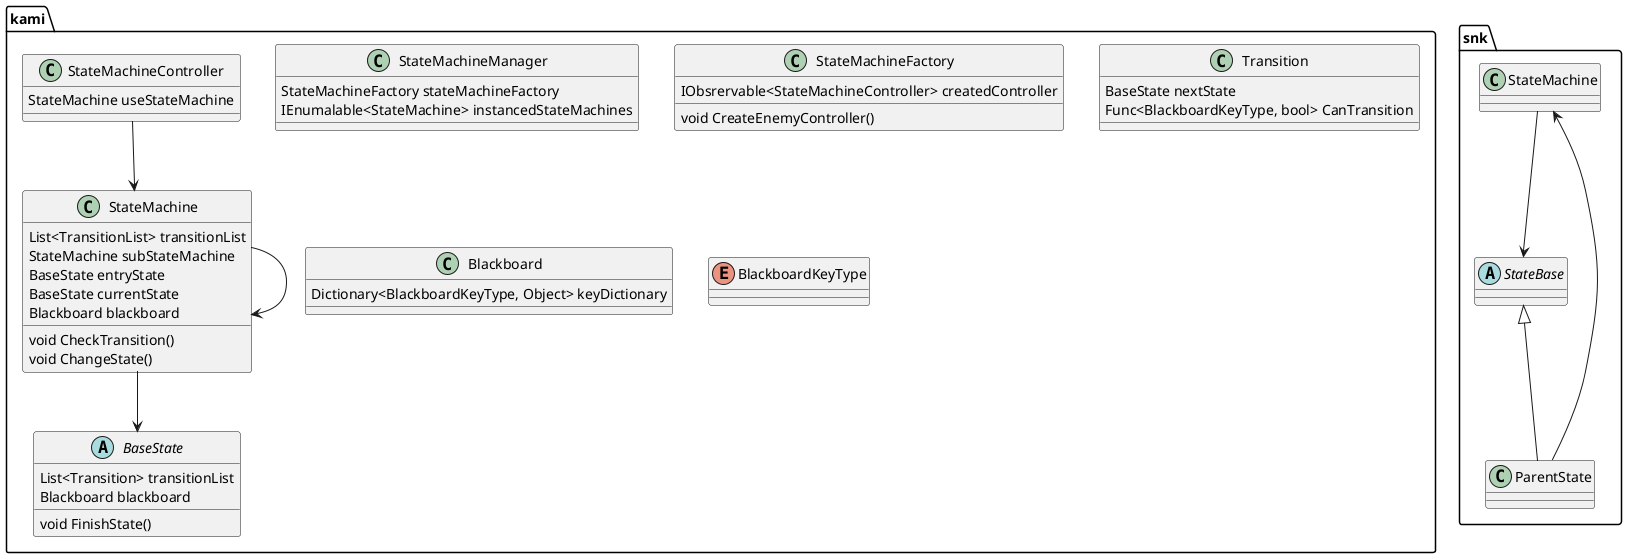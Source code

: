 @startuml StateMachine

namespace snk{
    class StateMachine
    abstract class StateBase
    class ParentState

    StateMachine-->StateBase
    StateBase<|--ParentState
    ParentState-->StateMachine
}

namespace kami{
    class StateMachineManager{
        StateMachineFactory stateMachineFactory
        IEnumalable<StateMachine> instancedStateMachines 
    }
    class StateMachineFactory{
        IObsrervable<StateMachineController> createdController
        void CreateEnemyController()
    }
    abstract class BaseState{
        List<Transition> transitionList
        Blackboard blackboard
        void FinishState()
    }
    class StateMachine{
        List<TransitionList> transitionList
        StateMachine subStateMachine
        BaseState entryState
        BaseState currentState
        Blackboard blackboard
        void CheckTransition()
        void ChangeState()
    }
    class StateMachineController{
        StateMachine useStateMachine
    }
    class Transition{
        BaseState nextState
        Func<BlackboardKeyType, bool> CanTransition
    }
    class Blackboard{
        Dictionary<BlackboardKeyType, Object> keyDictionary
    }
    enum BlackboardKeyType


    StateMachineController-->StateMachine
    StateMachine-->StateMachine
    StateMachine-->BaseState
}

@enduml